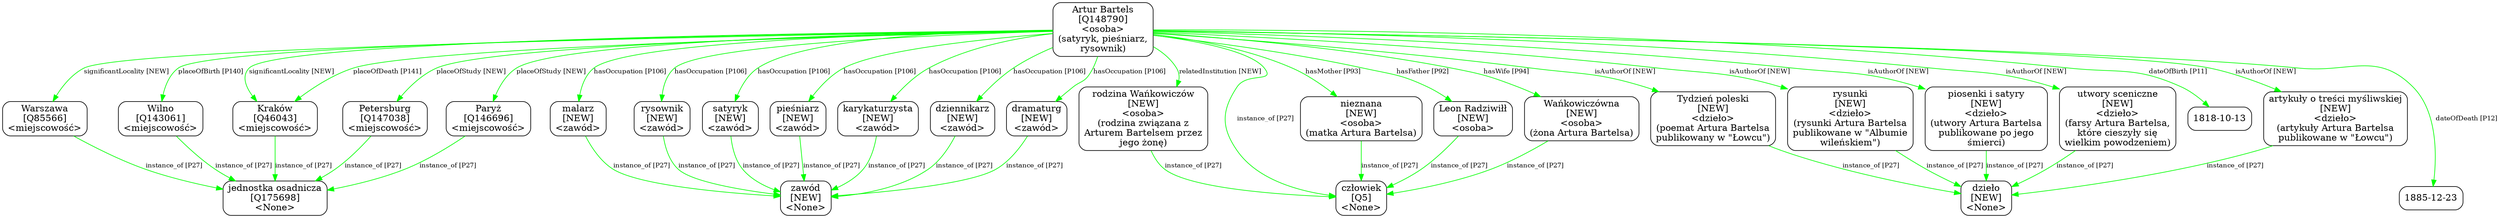 digraph {
	node [shape=box,
		style=rounded
	];
	edge [fontsize=10];
	"Artur Bartels
[Q148790]
<osoba>
(satyryk, pieśniarz,
rysownik)"	[color=black,
		label="Artur Bartels
[Q148790]
<osoba>
(satyryk, pieśniarz,
rysownik)"];
	"Wilno
[Q143061]
<miejscowość>"	[color=black,
		label="Wilno
[Q143061]
<miejscowość>"];
	"Artur Bartels
[Q148790]
<osoba>
(satyryk, pieśniarz,
rysownik)" -> "Wilno
[Q143061]
<miejscowość>"	[color=green,
		label="placeOfBirth [P140]"];
	"Kraków
[Q46043]
<miejscowość>"	[color=black,
		label="Kraków
[Q46043]
<miejscowość>"];
	"Artur Bartels
[Q148790]
<osoba>
(satyryk, pieśniarz,
rysownik)" -> "Kraków
[Q46043]
<miejscowość>"	[color=green,
		label="placeOfDeath [P141]"];
	"Artur Bartels
[Q148790]
<osoba>
(satyryk, pieśniarz,
rysownik)" -> "Kraków
[Q46043]
<miejscowość>"	[color=green,
		label="significantLocality [NEW]"];
	"Leon Radziwiłł
[NEW]
<osoba>"	[color=black,
		label="Leon Radziwiłł
[NEW]
<osoba>"];
	"Artur Bartels
[Q148790]
<osoba>
(satyryk, pieśniarz,
rysownik)" -> "Leon Radziwiłł
[NEW]
<osoba>"	[color=green,
		label="hasFather [P92]"];
	"satyryk
[NEW]
<zawód>"	[color=black,
		label="satyryk
[NEW]
<zawód>"];
	"Artur Bartels
[Q148790]
<osoba>
(satyryk, pieśniarz,
rysownik)" -> "satyryk
[NEW]
<zawód>"	[color=green,
		label="hasOccupation [P106]"];
	"pieśniarz
[NEW]
<zawód>"	[color=black,
		label="pieśniarz
[NEW]
<zawód>"];
	"Artur Bartels
[Q148790]
<osoba>
(satyryk, pieśniarz,
rysownik)" -> "pieśniarz
[NEW]
<zawód>"	[color=green,
		label="hasOccupation [P106]"];
	"rysownik
[NEW]
<zawód>"	[color=black,
		label="rysownik
[NEW]
<zawód>"];
	"Artur Bartels
[Q148790]
<osoba>
(satyryk, pieśniarz,
rysownik)" -> "rysownik
[NEW]
<zawód>"	[color=green,
		label="hasOccupation [P106]"];
	"Petersburg
[Q147038]
<miejscowość>"	[color=black,
		label="Petersburg
[Q147038]
<miejscowość>"];
	"Artur Bartels
[Q148790]
<osoba>
(satyryk, pieśniarz,
rysownik)" -> "Petersburg
[Q147038]
<miejscowość>"	[color=green,
		label="placeOfStudy [NEW]"];
	"Paryż
[Q146696]
<miejscowość>"	[color=black,
		label="Paryż
[Q146696]
<miejscowość>"];
	"Artur Bartels
[Q148790]
<osoba>
(satyryk, pieśniarz,
rysownik)" -> "Paryż
[Q146696]
<miejscowość>"	[color=green,
		label="placeOfStudy [NEW]"];
	"Warszawa
[Q85566]
<miejscowość>"	[color=black,
		label="Warszawa
[Q85566]
<miejscowość>"];
	"Artur Bartels
[Q148790]
<osoba>
(satyryk, pieśniarz,
rysownik)" -> "Warszawa
[Q85566]
<miejscowość>"	[color=green,
		label="significantLocality [NEW]"];
	"Wańkowiczówna
[NEW]
<osoba>
(żona Artura Bartelsa)"	[color=black,
		label="Wańkowiczówna
[NEW]
<osoba>
(żona Artura Bartelsa)"];
	"Artur Bartels
[Q148790]
<osoba>
(satyryk, pieśniarz,
rysownik)" -> "Wańkowiczówna
[NEW]
<osoba>
(żona Artura Bartelsa)"	[color=green,
		label="hasWife [P94]"];
	"nieznana
[NEW]
<osoba>
(matka Artura Bartelsa)"	[color=black,
		label="nieznana
[NEW]
<osoba>
(matka Artura Bartelsa)"];
	"Artur Bartels
[Q148790]
<osoba>
(satyryk, pieśniarz,
rysownik)" -> "nieznana
[NEW]
<osoba>
(matka Artura Bartelsa)"	[color=green,
		label="hasMother [P93]"];
	"karykaturzysta
[NEW]
<zawód>"	[color=black,
		label="karykaturzysta
[NEW]
<zawód>"];
	"Artur Bartels
[Q148790]
<osoba>
(satyryk, pieśniarz,
rysownik)" -> "karykaturzysta
[NEW]
<zawód>"	[color=green,
		label="hasOccupation [P106]"];
	"dziennikarz
[NEW]
<zawód>"	[color=black,
		label="dziennikarz
[NEW]
<zawód>"];
	"Artur Bartels
[Q148790]
<osoba>
(satyryk, pieśniarz,
rysownik)" -> "dziennikarz
[NEW]
<zawód>"	[color=green,
		label="hasOccupation [P106]"];
	"dramaturg
[NEW]
<zawód>"	[color=black,
		label="dramaturg
[NEW]
<zawód>"];
	"Artur Bartels
[Q148790]
<osoba>
(satyryk, pieśniarz,
rysownik)" -> "dramaturg
[NEW]
<zawód>"	[color=green,
		label="hasOccupation [P106]"];
	"malarz
[NEW]
<zawód>"	[color=black,
		label="malarz
[NEW]
<zawód>"];
	"Artur Bartels
[Q148790]
<osoba>
(satyryk, pieśniarz,
rysownik)" -> "malarz
[NEW]
<zawód>"	[color=green,
		label="hasOccupation [P106]"];
	"piosenki i satyry
[NEW]
<dzieło>
(utwory Artura Bartelsa
publikowane po jego
śmierci)"	[color=black,
		label="piosenki i satyry
[NEW]
<dzieło>
(utwory Artura Bartelsa
publikowane po jego
śmierci)"];
	"Artur Bartels
[Q148790]
<osoba>
(satyryk, pieśniarz,
rysownik)" -> "piosenki i satyry
[NEW]
<dzieło>
(utwory Artura Bartelsa
publikowane po jego
śmierci)"	[color=green,
		label="isAuthorOf [NEW]"];
	"utwory sceniczne
[NEW]
<dzieło>
(farsy Artura Bartelsa,
które cieszyły się
wielkim powodzeniem)"	[color=black,
		label="utwory sceniczne
[NEW]
<dzieło>
(farsy Artura Bartelsa,
które cieszyły się
wielkim powodzeniem)"];
	"Artur Bartels
[Q148790]
<osoba>
(satyryk, pieśniarz,
rysownik)" -> "utwory sceniczne
[NEW]
<dzieło>
(farsy Artura Bartelsa,
które cieszyły się
wielkim powodzeniem)"	[color=green,
		label="isAuthorOf [NEW]"];
	"artykuły o treści myśliwskiej
[NEW]
<dzieło>
(artykuły Artura Bartelsa
publikowane w \"Łowcu\")"	[color=black,
		label="artykuły o treści myśliwskiej
[NEW]
<dzieło>
(artykuły Artura Bartelsa
publikowane w \"Łowcu\")"];
	"Artur Bartels
[Q148790]
<osoba>
(satyryk, pieśniarz,
rysownik)" -> "artykuły o treści myśliwskiej
[NEW]
<dzieło>
(artykuły Artura Bartelsa
publikowane w \"Łowcu\")"	[color=green,
		label="isAuthorOf [NEW]"];
	"Tydzień poleski
[NEW]
<dzieło>
(poemat Artura Bartelsa
publikowany w \"Łowcu\")"	[color=black,
		label="Tydzień poleski
[NEW]
<dzieło>
(poemat Artura Bartelsa
publikowany w \"Łowcu\")"];
	"Artur Bartels
[Q148790]
<osoba>
(satyryk, pieśniarz,
rysownik)" -> "Tydzień poleski
[NEW]
<dzieło>
(poemat Artura Bartelsa
publikowany w \"Łowcu\")"	[color=green,
		label="isAuthorOf [NEW]"];
	"rysunki
[NEW]
<dzieło>
(rysunki Artura Bartelsa
publikowane w \"Albumie
wileńskiem\")"	[color=black,
		label="rysunki
[NEW]
<dzieło>
(rysunki Artura Bartelsa
publikowane w \"Albumie
wileńskiem\")"];
	"Artur Bartels
[Q148790]
<osoba>
(satyryk, pieśniarz,
rysownik)" -> "rysunki
[NEW]
<dzieło>
(rysunki Artura Bartelsa
publikowane w \"Albumie
wileńskiem\")"	[color=green,
		label="isAuthorOf [NEW]"];
	"rodzina Wańkowiczów
[NEW]
<osoba>
(rodzina związana z
Arturem Bartelsem przez
jego żonę)"	[color=black,
		label="rodzina Wańkowiczów
[NEW]
<osoba>
(rodzina związana z
Arturem Bartelsem przez
jego żonę)"];
	"Artur Bartels
[Q148790]
<osoba>
(satyryk, pieśniarz,
rysownik)" -> "rodzina Wańkowiczów
[NEW]
<osoba>
(rodzina związana z
Arturem Bartelsem przez
jego żonę)"	[color=green,
		label="relatedInstitution [NEW]"];
	"Artur Bartels
[Q148790]
<osoba>
(satyryk, pieśniarz,
rysownik)" -> "1818-10-13"	[color=green,
		label="dateOfBirth [P11]",
		minlen=1];
	"Artur Bartels
[Q148790]
<osoba>
(satyryk, pieśniarz,
rysownik)" -> "człowiek
[Q5]
<None>"	[color=green,
		label="instance_of [P27]"];
	"Artur Bartels
[Q148790]
<osoba>
(satyryk, pieśniarz,
rysownik)" -> "1885-12-23"	[color=green,
		label="dateOfDeath [P12]",
		minlen=2];
	"Wilno
[Q143061]
<miejscowość>" -> "jednostka osadnicza
[Q175698]
<None>"	[color=green,
		label="instance_of [P27]"];
	"Kraków
[Q46043]
<miejscowość>" -> "jednostka osadnicza
[Q175698]
<None>"	[color=green,
		label="instance_of [P27]"];
	"Leon Radziwiłł
[NEW]
<osoba>" -> "człowiek
[Q5]
<None>"	[color=green,
		label="instance_of [P27]"];
	"satyryk
[NEW]
<zawód>" -> "zawód
[NEW]
<None>"	[color=green,
		label="instance_of [P27]"];
	"pieśniarz
[NEW]
<zawód>" -> "zawód
[NEW]
<None>"	[color=green,
		label="instance_of [P27]"];
	"rysownik
[NEW]
<zawód>" -> "zawód
[NEW]
<None>"	[color=green,
		label="instance_of [P27]"];
	"Petersburg
[Q147038]
<miejscowość>" -> "jednostka osadnicza
[Q175698]
<None>"	[color=green,
		label="instance_of [P27]"];
	"Paryż
[Q146696]
<miejscowość>" -> "jednostka osadnicza
[Q175698]
<None>"	[color=green,
		label="instance_of [P27]"];
	"Warszawa
[Q85566]
<miejscowość>" -> "jednostka osadnicza
[Q175698]
<None>"	[color=green,
		label="instance_of [P27]"];
	"Wańkowiczówna
[NEW]
<osoba>
(żona Artura Bartelsa)" -> "człowiek
[Q5]
<None>"	[color=green,
		label="instance_of [P27]"];
	"nieznana
[NEW]
<osoba>
(matka Artura Bartelsa)" -> "człowiek
[Q5]
<None>"	[color=green,
		label="instance_of [P27]"];
	"karykaturzysta
[NEW]
<zawód>" -> "zawód
[NEW]
<None>"	[color=green,
		label="instance_of [P27]"];
	"dziennikarz
[NEW]
<zawód>" -> "zawód
[NEW]
<None>"	[color=green,
		label="instance_of [P27]"];
	"dramaturg
[NEW]
<zawód>" -> "zawód
[NEW]
<None>"	[color=green,
		label="instance_of [P27]"];
	"malarz
[NEW]
<zawód>" -> "zawód
[NEW]
<None>"	[color=green,
		label="instance_of [P27]"];
	"piosenki i satyry
[NEW]
<dzieło>
(utwory Artura Bartelsa
publikowane po jego
śmierci)" -> "dzieło
[NEW]
<None>"	[color=green,
		label="instance_of [P27]"];
	"utwory sceniczne
[NEW]
<dzieło>
(farsy Artura Bartelsa,
które cieszyły się
wielkim powodzeniem)" -> "dzieło
[NEW]
<None>"	[color=green,
		label="instance_of [P27]"];
	"artykuły o treści myśliwskiej
[NEW]
<dzieło>
(artykuły Artura Bartelsa
publikowane w \"Łowcu\")" -> "dzieło
[NEW]
<None>"	[color=green,
		label="instance_of [P27]"];
	"Tydzień poleski
[NEW]
<dzieło>
(poemat Artura Bartelsa
publikowany w \"Łowcu\")" -> "dzieło
[NEW]
<None>"	[color=green,
		label="instance_of [P27]"];
	"rysunki
[NEW]
<dzieło>
(rysunki Artura Bartelsa
publikowane w \"Albumie
wileńskiem\")" -> "dzieło
[NEW]
<None>"	[color=green,
		label="instance_of [P27]"];
	"rodzina Wańkowiczów
[NEW]
<osoba>
(rodzina związana z
Arturem Bartelsem przez
jego żonę)" -> "człowiek
[Q5]
<None>"	[color=green,
		label="instance_of [P27]"];
}
